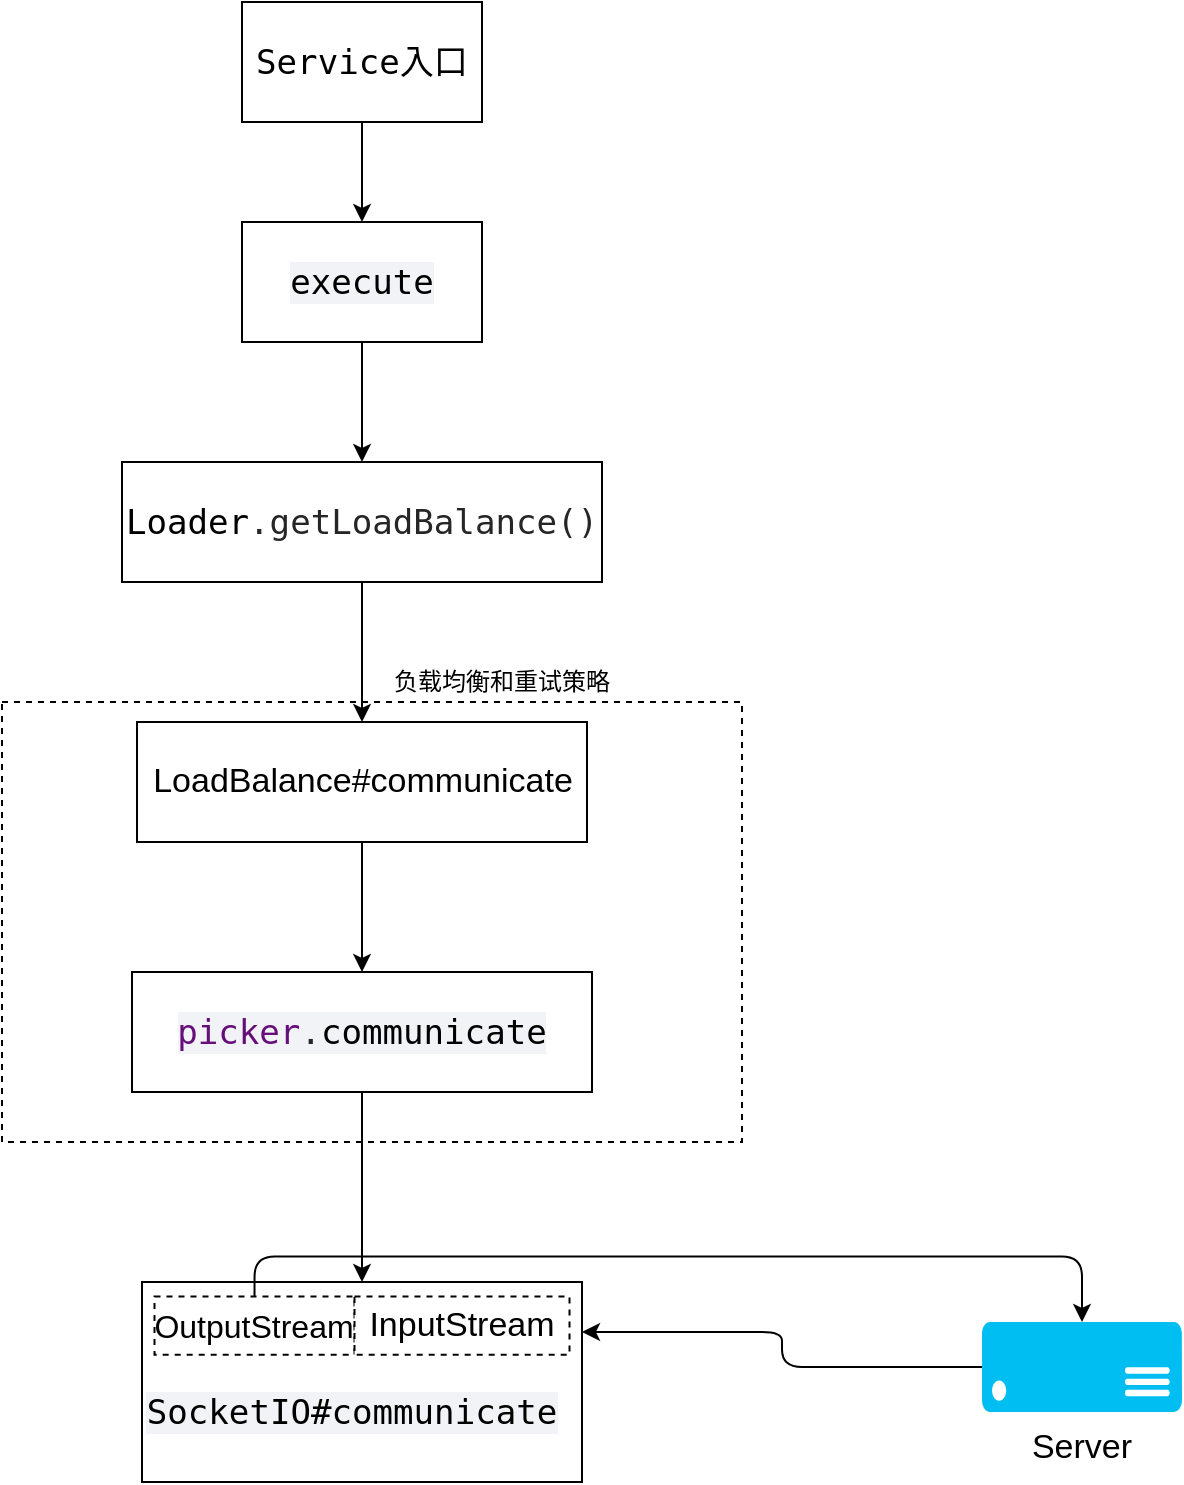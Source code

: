 <mxfile version="14.7.3" type="github">
  <diagram id="C5RBs43oDa-KdzZeNtuy" name="Page-1">
    <mxGraphModel dx="1182" dy="765" grid="1" gridSize="10" guides="1" tooltips="1" connect="1" arrows="1" fold="1" page="1" pageScale="1" pageWidth="827" pageHeight="1169" math="0" shadow="0">
      <root>
        <mxCell id="WIyWlLk6GJQsqaUBKTNV-0" />
        <mxCell id="WIyWlLk6GJQsqaUBKTNV-1" parent="WIyWlLk6GJQsqaUBKTNV-0" />
        <mxCell id="ji1JhoX9aw4-4HObb1kB-11" value="" style="rounded=0;whiteSpace=wrap;html=1;sketch=0;dashed=1;" vertex="1" parent="WIyWlLk6GJQsqaUBKTNV-1">
          <mxGeometry x="60" y="470" width="370" height="220" as="geometry" />
        </mxCell>
        <mxCell id="ji1JhoX9aw4-4HObb1kB-2" style="edgeStyle=orthogonalEdgeStyle;rounded=0;orthogonalLoop=1;jettySize=auto;html=1;entryX=0.5;entryY=0;entryDx=0;entryDy=0;" edge="1" parent="WIyWlLk6GJQsqaUBKTNV-1" source="ji1JhoX9aw4-4HObb1kB-0" target="ji1JhoX9aw4-4HObb1kB-1">
          <mxGeometry relative="1" as="geometry" />
        </mxCell>
        <mxCell id="ji1JhoX9aw4-4HObb1kB-0" value="&lt;pre style=&quot;color: rgb(255, 255, 255); font-family: &amp;quot;dejavu sans mono&amp;quot;, monospace; font-size: 12.8pt;&quot;&gt;&lt;pre style=&quot;color: rgb(38, 38, 38); font-family: &amp;quot;dejavu sans mono&amp;quot;, monospace; font-size: 12.8pt;&quot;&gt;&lt;span style=&quot;color: #000000&quot;&gt;Service入口&lt;/span&gt;&lt;/pre&gt;&lt;/pre&gt;" style="rounded=0;whiteSpace=wrap;html=1;labelBackgroundColor=none;" vertex="1" parent="WIyWlLk6GJQsqaUBKTNV-1">
          <mxGeometry x="180" y="120" width="120" height="60" as="geometry" />
        </mxCell>
        <mxCell id="ji1JhoX9aw4-4HObb1kB-4" style="edgeStyle=orthogonalEdgeStyle;rounded=0;orthogonalLoop=1;jettySize=auto;html=1;entryX=0.5;entryY=0;entryDx=0;entryDy=0;" edge="1" parent="WIyWlLk6GJQsqaUBKTNV-1" source="ji1JhoX9aw4-4HObb1kB-1" target="ji1JhoX9aw4-4HObb1kB-3">
          <mxGeometry relative="1" as="geometry" />
        </mxCell>
        <mxCell id="ji1JhoX9aw4-4HObb1kB-1" value="&lt;pre style=&quot;background-color: #f2f3f7 ; color: #262626 ; font-family: &amp;#34;dejavu sans mono&amp;#34; , monospace ; font-size: 12.8pt&quot;&gt;&lt;span style=&quot;color: #000000&quot;&gt;execute&lt;/span&gt;&lt;/pre&gt;" style="rounded=0;whiteSpace=wrap;html=1;" vertex="1" parent="WIyWlLk6GJQsqaUBKTNV-1">
          <mxGeometry x="180" y="230" width="120" height="60" as="geometry" />
        </mxCell>
        <mxCell id="ji1JhoX9aw4-4HObb1kB-6" style="edgeStyle=orthogonalEdgeStyle;curved=0;rounded=1;sketch=0;orthogonalLoop=1;jettySize=auto;html=1;entryX=0.5;entryY=0;entryDx=0;entryDy=0;" edge="1" parent="WIyWlLk6GJQsqaUBKTNV-1" source="ji1JhoX9aw4-4HObb1kB-3" target="ji1JhoX9aw4-4HObb1kB-5">
          <mxGeometry relative="1" as="geometry" />
        </mxCell>
        <mxCell id="ji1JhoX9aw4-4HObb1kB-3" value="&lt;pre style=&quot;color: rgb(38 , 38 , 38) ; font-family: &amp;#34;dejavu sans mono&amp;#34; , monospace ; font-size: 12.8pt&quot;&gt;&lt;span style=&quot;background-color: rgb(255 , 255 , 255)&quot;&gt;&lt;span style=&quot;color: rgb(0 , 0 , 0)&quot;&gt;Loader&lt;/span&gt;.getLoadBalance()&lt;/span&gt;&lt;/pre&gt;" style="rounded=0;whiteSpace=wrap;html=1;" vertex="1" parent="WIyWlLk6GJQsqaUBKTNV-1">
          <mxGeometry x="120" y="350" width="240" height="60" as="geometry" />
        </mxCell>
        <mxCell id="ji1JhoX9aw4-4HObb1kB-8" style="edgeStyle=orthogonalEdgeStyle;curved=0;rounded=1;sketch=0;orthogonalLoop=1;jettySize=auto;html=1;entryX=0.5;entryY=0;entryDx=0;entryDy=0;" edge="1" parent="WIyWlLk6GJQsqaUBKTNV-1" source="ji1JhoX9aw4-4HObb1kB-5" target="ji1JhoX9aw4-4HObb1kB-7">
          <mxGeometry relative="1" as="geometry" />
        </mxCell>
        <mxCell id="ji1JhoX9aw4-4HObb1kB-5" value="&lt;font style=&quot;font-size: 17px&quot;&gt;LoadBalance#communicate&lt;/font&gt;" style="rounded=0;whiteSpace=wrap;html=1;sketch=0;" vertex="1" parent="WIyWlLk6GJQsqaUBKTNV-1">
          <mxGeometry x="127.5" y="480" width="225" height="60" as="geometry" />
        </mxCell>
        <mxCell id="ji1JhoX9aw4-4HObb1kB-10" style="edgeStyle=orthogonalEdgeStyle;curved=0;rounded=1;sketch=0;orthogonalLoop=1;jettySize=auto;html=1;" edge="1" parent="WIyWlLk6GJQsqaUBKTNV-1" source="ji1JhoX9aw4-4HObb1kB-7" target="ji1JhoX9aw4-4HObb1kB-9">
          <mxGeometry relative="1" as="geometry" />
        </mxCell>
        <mxCell id="ji1JhoX9aw4-4HObb1kB-7" value="&lt;pre style=&quot;background-color: #f2f3f7 ; color: #262626 ; font-family: &amp;#34;dejavu sans mono&amp;#34; , monospace ; font-size: 12.8pt&quot;&gt;&lt;span style=&quot;color: #660e7a&quot;&gt;picker&lt;/span&gt;.&lt;span style=&quot;color: #000000&quot;&gt;communicate&lt;/span&gt;&lt;/pre&gt;" style="rounded=0;whiteSpace=wrap;html=1;sketch=0;" vertex="1" parent="WIyWlLk6GJQsqaUBKTNV-1">
          <mxGeometry x="125" y="605" width="230" height="60" as="geometry" />
        </mxCell>
        <mxCell id="ji1JhoX9aw4-4HObb1kB-12" value="负载均衡和重试策略" style="text;html=1;strokeColor=none;fillColor=none;align=center;verticalAlign=middle;whiteSpace=wrap;rounded=0;dashed=1;sketch=0;" vertex="1" parent="WIyWlLk6GJQsqaUBKTNV-1">
          <mxGeometry x="250" y="450" width="120" height="20" as="geometry" />
        </mxCell>
        <mxCell id="ji1JhoX9aw4-4HObb1kB-26" style="edgeStyle=orthogonalEdgeStyle;curved=0;rounded=1;sketch=0;orthogonalLoop=1;jettySize=auto;html=1;fontSize=17;entryX=1;entryY=0.25;entryDx=0;entryDy=0;" edge="1" parent="WIyWlLk6GJQsqaUBKTNV-1" source="ji1JhoX9aw4-4HObb1kB-13" target="ji1JhoX9aw4-4HObb1kB-9">
          <mxGeometry relative="1" as="geometry">
            <mxPoint x="340" y="782" as="targetPoint" />
          </mxGeometry>
        </mxCell>
        <mxCell id="ji1JhoX9aw4-4HObb1kB-13" value="" style="verticalLabelPosition=bottom;html=1;verticalAlign=top;align=center;strokeColor=none;fillColor=#00BEF2;shape=mxgraph.azure.server;rounded=0;dashed=1;sketch=0;" vertex="1" parent="WIyWlLk6GJQsqaUBKTNV-1">
          <mxGeometry x="550" y="780" width="100" height="45" as="geometry" />
        </mxCell>
        <mxCell id="ji1JhoX9aw4-4HObb1kB-21" value="" style="group" vertex="1" connectable="0" parent="WIyWlLk6GJQsqaUBKTNV-1">
          <mxGeometry x="130" y="760" width="220" height="100" as="geometry" />
        </mxCell>
        <mxCell id="ji1JhoX9aw4-4HObb1kB-9" value="&lt;pre style=&quot;text-align: right ; background-color: rgb(242 , 243 , 247)&quot;&gt;&lt;font color=&quot;#262626&quot; face=&quot;DejaVu Sans Mono, monospace&quot;&gt;&lt;span style=&quot;font-size: 12.8pt&quot;&gt;&lt;br&gt;&lt;/span&gt;&lt;/font&gt;&lt;/pre&gt;" style="rounded=0;whiteSpace=wrap;html=1;sketch=0;" vertex="1" parent="ji1JhoX9aw4-4HObb1kB-21">
          <mxGeometry width="220" height="100" as="geometry" />
        </mxCell>
        <mxCell id="ji1JhoX9aw4-4HObb1kB-15" value="OutputStream" style="rounded=0;whiteSpace=wrap;html=1;dashed=1;sketch=0;fontSize=16;" vertex="1" parent="ji1JhoX9aw4-4HObb1kB-21">
          <mxGeometry x="6.25" y="7.273" width="100" height="29.091" as="geometry" />
        </mxCell>
        <mxCell id="ji1JhoX9aw4-4HObb1kB-18" value="InputStream" style="rounded=0;whiteSpace=wrap;html=1;dashed=1;sketch=0;fontSize=17;" vertex="1" parent="ji1JhoX9aw4-4HObb1kB-21">
          <mxGeometry x="106.25" y="7.273" width="107.5" height="29.091" as="geometry" />
        </mxCell>
        <mxCell id="ji1JhoX9aw4-4HObb1kB-22" value="&lt;pre style=&quot;font-size: 12px ; text-align: right ; background-color: rgb(242 , 243 , 247)&quot;&gt;&lt;font color=&quot;#000000&quot; face=&quot;DejaVu Sans Mono, monospace&quot;&gt;&lt;span style=&quot;font-size: 17.067px&quot;&gt;SocketIO#communicate&lt;/span&gt;&lt;/font&gt;&lt;/pre&gt;" style="text;html=1;strokeColor=none;fillColor=none;align=center;verticalAlign=middle;whiteSpace=wrap;rounded=0;dashed=1;sketch=0;fontSize=17;" vertex="1" parent="ji1JhoX9aw4-4HObb1kB-21">
          <mxGeometry x="20" y="58.182" width="170" height="14.545" as="geometry" />
        </mxCell>
        <mxCell id="ji1JhoX9aw4-4HObb1kB-27" style="edgeStyle=orthogonalEdgeStyle;curved=0;rounded=1;sketch=0;orthogonalLoop=1;jettySize=auto;html=1;entryX=0.5;entryY=0;entryDx=0;entryDy=0;entryPerimeter=0;fontSize=17;exitX=0.5;exitY=0;exitDx=0;exitDy=0;" edge="1" parent="WIyWlLk6GJQsqaUBKTNV-1" source="ji1JhoX9aw4-4HObb1kB-15" target="ji1JhoX9aw4-4HObb1kB-13">
          <mxGeometry relative="1" as="geometry" />
        </mxCell>
        <mxCell id="ji1JhoX9aw4-4HObb1kB-28" value="Server" style="text;html=1;strokeColor=none;fillColor=none;align=center;verticalAlign=middle;whiteSpace=wrap;rounded=0;dashed=1;sketch=0;fontSize=17;" vertex="1" parent="WIyWlLk6GJQsqaUBKTNV-1">
          <mxGeometry x="580" y="833" width="40" height="20" as="geometry" />
        </mxCell>
      </root>
    </mxGraphModel>
  </diagram>
</mxfile>
